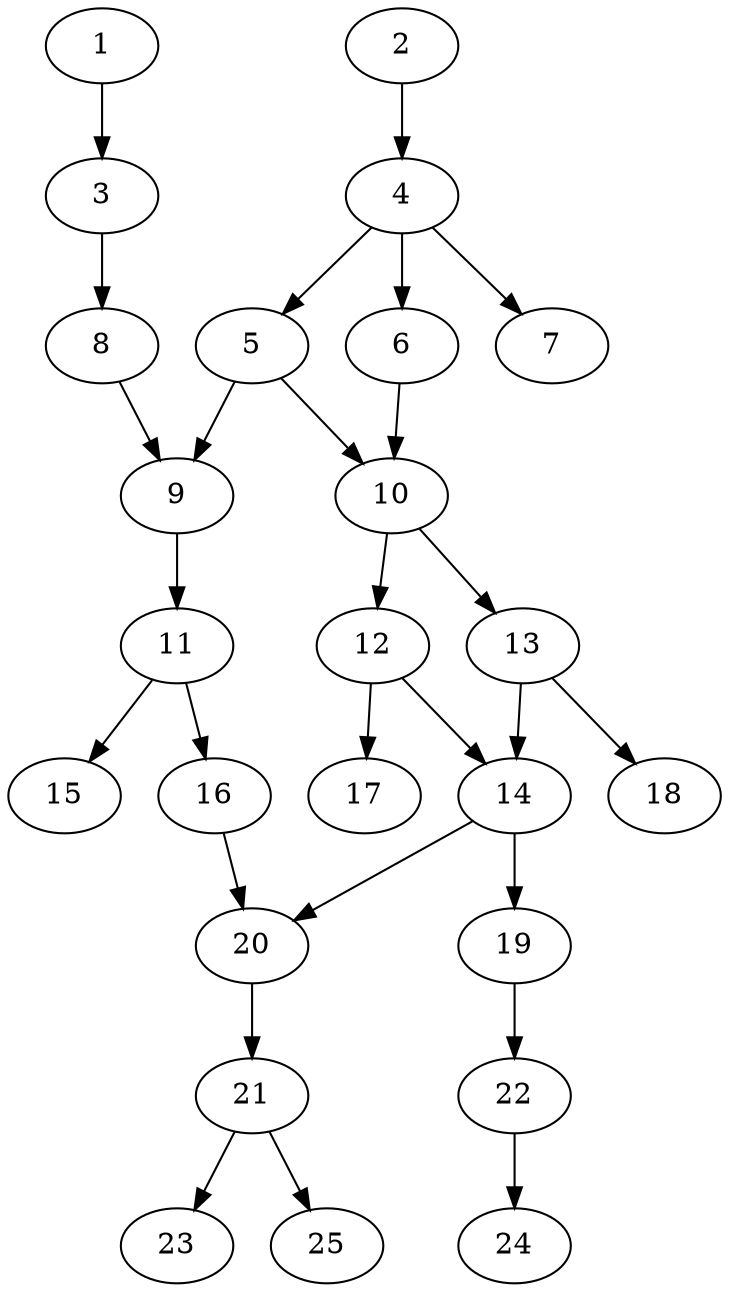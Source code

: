 // DAG automatically generated by daggen at Thu Oct  3 14:00:39 2019
// ./daggen --dot -n 25 --ccr 0.5 --fat 0.5 --regular 0.5 --density 0.5 --mindata 5242880 --maxdata 52428800 
digraph G {
  1 [size="67031040", alpha="0.04", expect_size="33515520"] 
  1 -> 3 [size ="33515520"]
  2 [size="46637056", alpha="0.03", expect_size="23318528"] 
  2 -> 4 [size ="23318528"]
  3 [size="95377408", alpha="0.09", expect_size="47688704"] 
  3 -> 8 [size ="47688704"]
  4 [size="21063680", alpha="0.15", expect_size="10531840"] 
  4 -> 5 [size ="10531840"]
  4 -> 6 [size ="10531840"]
  4 -> 7 [size ="10531840"]
  5 [size="44996608", alpha="0.15", expect_size="22498304"] 
  5 -> 9 [size ="22498304"]
  5 -> 10 [size ="22498304"]
  6 [size="47040512", alpha="0.09", expect_size="23520256"] 
  6 -> 10 [size ="23520256"]
  7 [size="64993280", alpha="0.02", expect_size="32496640"] 
  8 [size="77215744", alpha="0.05", expect_size="38607872"] 
  8 -> 9 [size ="38607872"]
  9 [size="34199552", alpha="0.12", expect_size="17099776"] 
  9 -> 11 [size ="17099776"]
  10 [size="12374016", alpha="0.13", expect_size="6187008"] 
  10 -> 12 [size ="6187008"]
  10 -> 13 [size ="6187008"]
  11 [size="92385280", alpha="0.02", expect_size="46192640"] 
  11 -> 15 [size ="46192640"]
  11 -> 16 [size ="46192640"]
  12 [size="18884608", alpha="0.01", expect_size="9442304"] 
  12 -> 14 [size ="9442304"]
  12 -> 17 [size ="9442304"]
  13 [size="30689280", alpha="0.12", expect_size="15344640"] 
  13 -> 14 [size ="15344640"]
  13 -> 18 [size ="15344640"]
  14 [size="73050112", alpha="0.01", expect_size="36525056"] 
  14 -> 19 [size ="36525056"]
  14 -> 20 [size ="36525056"]
  15 [size="49598464", alpha="0.13", expect_size="24799232"] 
  16 [size="27381760", alpha="0.14", expect_size="13690880"] 
  16 -> 20 [size ="13690880"]
  17 [size="69341184", alpha="0.18", expect_size="34670592"] 
  18 [size="78036992", alpha="0.06", expect_size="39018496"] 
  19 [size="100919296", alpha="0.17", expect_size="50459648"] 
  19 -> 22 [size ="50459648"]
  20 [size="62304256", alpha="0.08", expect_size="31152128"] 
  20 -> 21 [size ="31152128"]
  21 [size="30199808", alpha="0.11", expect_size="15099904"] 
  21 -> 23 [size ="15099904"]
  21 -> 25 [size ="15099904"]
  22 [size="39223296", alpha="0.02", expect_size="19611648"] 
  22 -> 24 [size ="19611648"]
  23 [size="44087296", alpha="0.11", expect_size="22043648"] 
  24 [size="98695168", alpha="0.02", expect_size="49347584"] 
  25 [size="103122944", alpha="0.20", expect_size="51561472"] 
}
